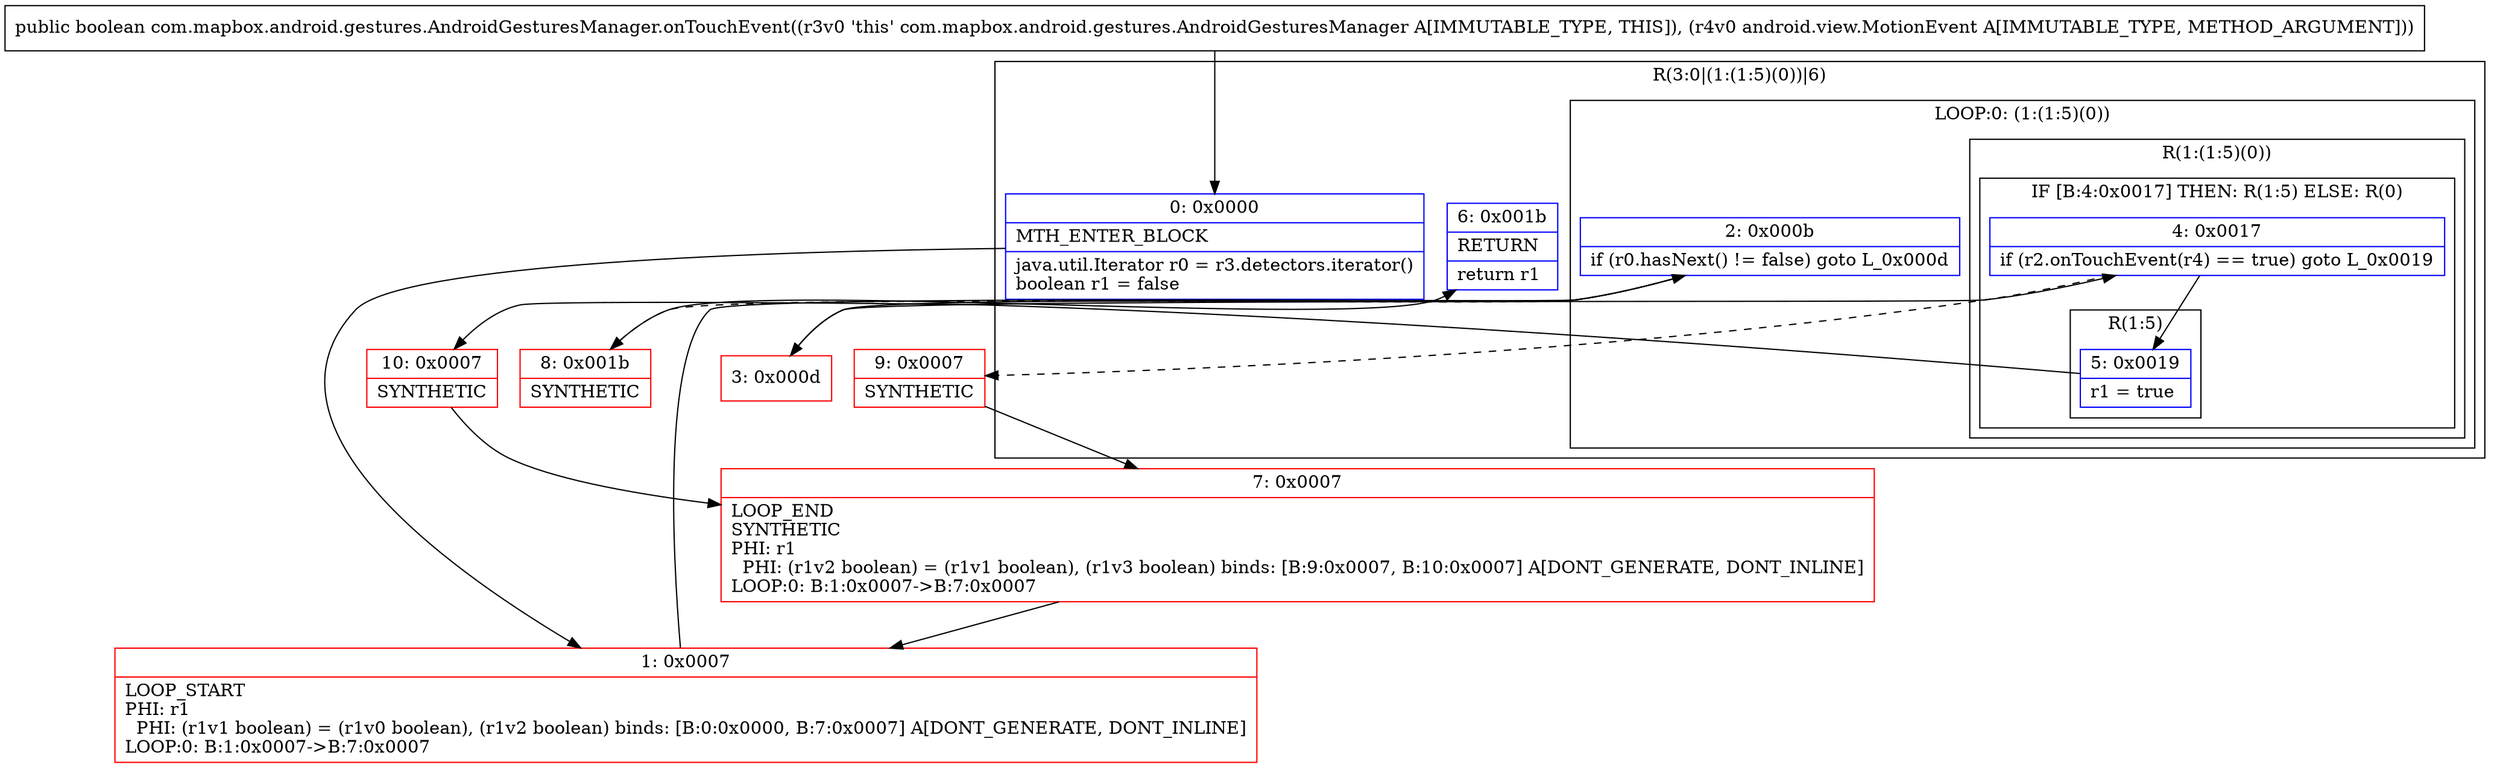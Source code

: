 digraph "CFG forcom.mapbox.android.gestures.AndroidGesturesManager.onTouchEvent(Landroid\/view\/MotionEvent;)Z" {
subgraph cluster_Region_1703039054 {
label = "R(3:0|(1:(1:5)(0))|6)";
node [shape=record,color=blue];
Node_0 [shape=record,label="{0\:\ 0x0000|MTH_ENTER_BLOCK\l|java.util.Iterator r0 = r3.detectors.iterator()\lboolean r1 = false\l}"];
subgraph cluster_LoopRegion_1770230572 {
label = "LOOP:0: (1:(1:5)(0))";
node [shape=record,color=blue];
Node_2 [shape=record,label="{2\:\ 0x000b|if (r0.hasNext() != false) goto L_0x000d\l}"];
subgraph cluster_Region_66945830 {
label = "R(1:(1:5)(0))";
node [shape=record,color=blue];
subgraph cluster_IfRegion_313987962 {
label = "IF [B:4:0x0017] THEN: R(1:5) ELSE: R(0)";
node [shape=record,color=blue];
Node_4 [shape=record,label="{4\:\ 0x0017|if (r2.onTouchEvent(r4) == true) goto L_0x0019\l}"];
subgraph cluster_Region_97704348 {
label = "R(1:5)";
node [shape=record,color=blue];
Node_5 [shape=record,label="{5\:\ 0x0019|r1 = true\l}"];
}
subgraph cluster_Region_1824066510 {
label = "R(0)";
node [shape=record,color=blue];
}
}
}
}
Node_6 [shape=record,label="{6\:\ 0x001b|RETURN\l|return r1\l}"];
}
Node_1 [shape=record,color=red,label="{1\:\ 0x0007|LOOP_START\lPHI: r1 \l  PHI: (r1v1 boolean) = (r1v0 boolean), (r1v2 boolean) binds: [B:0:0x0000, B:7:0x0007] A[DONT_GENERATE, DONT_INLINE]\lLOOP:0: B:1:0x0007\-\>B:7:0x0007\l}"];
Node_3 [shape=record,color=red,label="{3\:\ 0x000d}"];
Node_7 [shape=record,color=red,label="{7\:\ 0x0007|LOOP_END\lSYNTHETIC\lPHI: r1 \l  PHI: (r1v2 boolean) = (r1v1 boolean), (r1v3 boolean) binds: [B:9:0x0007, B:10:0x0007] A[DONT_GENERATE, DONT_INLINE]\lLOOP:0: B:1:0x0007\-\>B:7:0x0007\l}"];
Node_8 [shape=record,color=red,label="{8\:\ 0x001b|SYNTHETIC\l}"];
Node_9 [shape=record,color=red,label="{9\:\ 0x0007|SYNTHETIC\l}"];
Node_10 [shape=record,color=red,label="{10\:\ 0x0007|SYNTHETIC\l}"];
MethodNode[shape=record,label="{public boolean com.mapbox.android.gestures.AndroidGesturesManager.onTouchEvent((r3v0 'this' com.mapbox.android.gestures.AndroidGesturesManager A[IMMUTABLE_TYPE, THIS]), (r4v0 android.view.MotionEvent A[IMMUTABLE_TYPE, METHOD_ARGUMENT])) }"];
MethodNode -> Node_0;
Node_0 -> Node_1;
Node_2 -> Node_3;
Node_2 -> Node_8[style=dashed];
Node_4 -> Node_5;
Node_4 -> Node_9[style=dashed];
Node_5 -> Node_10;
Node_1 -> Node_2;
Node_3 -> Node_4;
Node_7 -> Node_1;
Node_8 -> Node_6;
Node_9 -> Node_7;
Node_10 -> Node_7;
}


